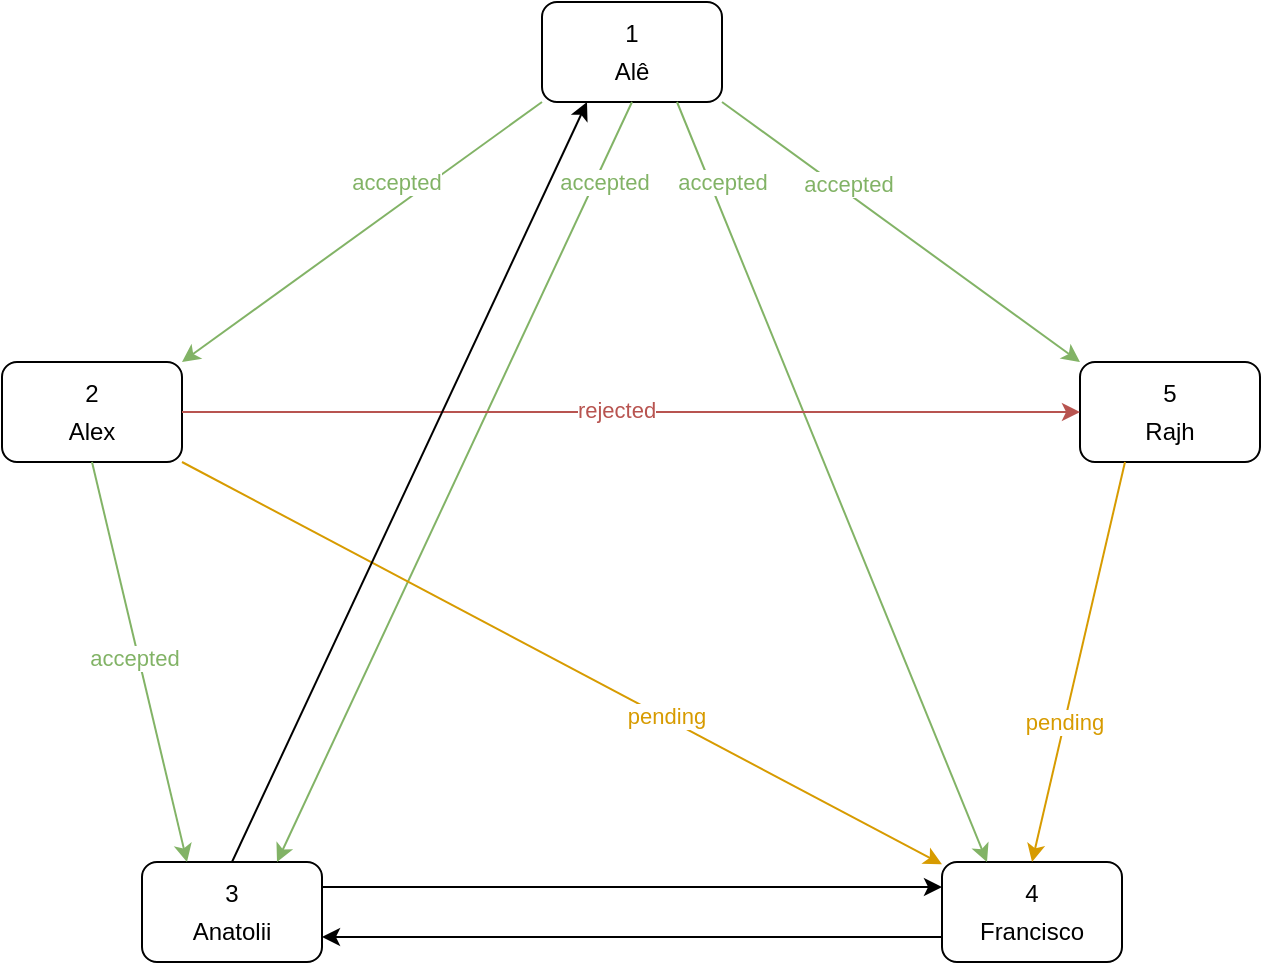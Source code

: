 <mxfile version="24.7.16">
  <diagram name="Page-1" id="GsjBTF925dW6HwYl5dRf">
    <mxGraphModel dx="1434" dy="754" grid="1" gridSize="10" guides="1" tooltips="1" connect="1" arrows="1" fold="1" page="1" pageScale="1" pageWidth="850" pageHeight="1100" math="0" shadow="0">
      <root>
        <mxCell id="0" />
        <mxCell id="1" parent="0" />
        <mxCell id="DU1PP0SDqfENR5tr1zNY-1" value="&lt;table&gt;&lt;tbody&gt;&lt;tr&gt;&lt;td&gt;2&lt;/td&gt;&lt;/tr&gt;&lt;tr&gt;&lt;td&gt;Alex&lt;/td&gt;&lt;/tr&gt;&lt;/tbody&gt;&lt;/table&gt;" style="rounded=1;whiteSpace=wrap;html=1;" vertex="1" parent="1">
          <mxGeometry x="150" y="360" width="90" height="50" as="geometry" />
        </mxCell>
        <mxCell id="DU1PP0SDqfENR5tr1zNY-2" value="&lt;table&gt;&lt;tbody&gt;&lt;tr&gt;&lt;td&gt;3&lt;/td&gt;&lt;/tr&gt;&lt;tr&gt;&lt;td&gt;Anatolii&lt;/td&gt;&lt;/tr&gt;&lt;/tbody&gt;&lt;/table&gt;" style="rounded=1;whiteSpace=wrap;html=1;" vertex="1" parent="1">
          <mxGeometry x="220" y="610" width="90" height="50" as="geometry" />
        </mxCell>
        <mxCell id="DU1PP0SDqfENR5tr1zNY-3" value="&lt;table&gt;&lt;tbody&gt;&lt;tr&gt;&lt;td&gt;1&lt;/td&gt;&lt;/tr&gt;&lt;tr&gt;&lt;td&gt;Alê&lt;/td&gt;&lt;/tr&gt;&lt;/tbody&gt;&lt;/table&gt;" style="rounded=1;whiteSpace=wrap;html=1;" vertex="1" parent="1">
          <mxGeometry x="420" y="180" width="90" height="50" as="geometry" />
        </mxCell>
        <mxCell id="DU1PP0SDqfENR5tr1zNY-4" value="&lt;table&gt;&lt;tbody&gt;&lt;tr&gt;&lt;td&gt;4&lt;/td&gt;&lt;/tr&gt;&lt;tr&gt;&lt;td&gt;Francisco&lt;/td&gt;&lt;/tr&gt;&lt;/tbody&gt;&lt;/table&gt;" style="rounded=1;whiteSpace=wrap;html=1;" vertex="1" parent="1">
          <mxGeometry x="620" y="610" width="90" height="50" as="geometry" />
        </mxCell>
        <mxCell id="DU1PP0SDqfENR5tr1zNY-5" value="&lt;table&gt;&lt;tbody&gt;&lt;tr&gt;&lt;td&gt;5&lt;/td&gt;&lt;/tr&gt;&lt;tr&gt;&lt;td&gt;Rajh&lt;/td&gt;&lt;/tr&gt;&lt;/tbody&gt;&lt;/table&gt;" style="rounded=1;whiteSpace=wrap;html=1;" vertex="1" parent="1">
          <mxGeometry x="689" y="360" width="90" height="50" as="geometry" />
        </mxCell>
        <mxCell id="DU1PP0SDqfENR5tr1zNY-9" value="" style="endArrow=classic;html=1;rounded=0;entryX=1;entryY=0;entryDx=0;entryDy=0;fillColor=#d5e8d4;strokeColor=#82b366;exitX=0;exitY=1;exitDx=0;exitDy=0;" edge="1" parent="1" source="DU1PP0SDqfENR5tr1zNY-3" target="DU1PP0SDqfENR5tr1zNY-1">
          <mxGeometry width="50" height="50" relative="1" as="geometry">
            <mxPoint x="420" y="240" as="sourcePoint" />
            <mxPoint x="450" y="470" as="targetPoint" />
          </mxGeometry>
        </mxCell>
        <mxCell id="DU1PP0SDqfENR5tr1zNY-25" value="accepted" style="edgeLabel;html=1;align=center;verticalAlign=middle;resizable=0;points=[];fontColor=#82b366;" vertex="1" connectable="0" parent="DU1PP0SDqfENR5tr1zNY-9">
          <mxGeometry x="-0.175" relative="1" as="geometry">
            <mxPoint x="1" y="-14" as="offset" />
          </mxGeometry>
        </mxCell>
        <mxCell id="DU1PP0SDqfENR5tr1zNY-10" value="" style="endArrow=classic;html=1;rounded=0;fillColor=#d5e8d4;strokeColor=#82b366;exitX=0.5;exitY=1;exitDx=0;exitDy=0;entryX=0.75;entryY=0;entryDx=0;entryDy=0;" edge="1" parent="1" source="DU1PP0SDqfENR5tr1zNY-3" target="DU1PP0SDqfENR5tr1zNY-2">
          <mxGeometry width="50" height="50" relative="1" as="geometry">
            <mxPoint x="444" y="240" as="sourcePoint" />
            <mxPoint x="310" y="610" as="targetPoint" />
          </mxGeometry>
        </mxCell>
        <mxCell id="DU1PP0SDqfENR5tr1zNY-30" value="&lt;span style=&quot;color: rgb(130, 179, 102);&quot;&gt;accepted&lt;/span&gt;" style="edgeLabel;html=1;align=center;verticalAlign=middle;resizable=0;points=[];" vertex="1" connectable="0" parent="DU1PP0SDqfENR5tr1zNY-10">
          <mxGeometry x="-0.642" relative="1" as="geometry">
            <mxPoint x="17" y="-28" as="offset" />
          </mxGeometry>
        </mxCell>
        <mxCell id="DU1PP0SDqfENR5tr1zNY-11" value="" style="endArrow=classic;html=1;rounded=0;fillColor=#d5e8d4;strokeColor=#82b366;exitX=0.75;exitY=1;exitDx=0;exitDy=0;entryX=0.25;entryY=0;entryDx=0;entryDy=0;" edge="1" parent="1" source="DU1PP0SDqfENR5tr1zNY-3" target="DU1PP0SDqfENR5tr1zNY-4">
          <mxGeometry width="50" height="50" relative="1" as="geometry">
            <mxPoint x="454" y="250" as="sourcePoint" />
            <mxPoint x="690" y="600" as="targetPoint" />
          </mxGeometry>
        </mxCell>
        <mxCell id="DU1PP0SDqfENR5tr1zNY-31" value="&lt;span style=&quot;color: rgb(130, 179, 102);&quot;&gt;accepted&lt;/span&gt;" style="edgeLabel;html=1;align=center;verticalAlign=middle;resizable=0;points=[];" vertex="1" connectable="0" parent="DU1PP0SDqfENR5tr1zNY-11">
          <mxGeometry x="-0.519" y="-2" relative="1" as="geometry">
            <mxPoint x="-13" y="-52" as="offset" />
          </mxGeometry>
        </mxCell>
        <mxCell id="DU1PP0SDqfENR5tr1zNY-12" value="" style="endArrow=classic;html=1;rounded=0;entryX=0;entryY=0;entryDx=0;entryDy=0;fillColor=#d5e8d4;strokeColor=#82b366;exitX=1;exitY=1;exitDx=0;exitDy=0;" edge="1" parent="1" source="DU1PP0SDqfENR5tr1zNY-3" target="DU1PP0SDqfENR5tr1zNY-5">
          <mxGeometry width="50" height="50" relative="1" as="geometry">
            <mxPoint x="464" y="260" as="sourcePoint" />
            <mxPoint x="270" y="415" as="targetPoint" />
          </mxGeometry>
        </mxCell>
        <mxCell id="DU1PP0SDqfENR5tr1zNY-32" value="&lt;span style=&quot;color: rgb(130, 179, 102);&quot;&gt;accepted&lt;/span&gt;" style="edgeLabel;html=1;align=center;verticalAlign=middle;resizable=0;points=[];" vertex="1" connectable="0" parent="DU1PP0SDqfENR5tr1zNY-12">
          <mxGeometry x="-0.318" y="2" relative="1" as="geometry">
            <mxPoint y="-2" as="offset" />
          </mxGeometry>
        </mxCell>
        <mxCell id="DU1PP0SDqfENR5tr1zNY-13" value="" style="endArrow=classic;html=1;rounded=0;entryX=0.25;entryY=0;entryDx=0;entryDy=0;fillColor=#d5e8d4;strokeColor=#82b366;exitX=0.5;exitY=1;exitDx=0;exitDy=0;" edge="1" parent="1" source="DU1PP0SDqfENR5tr1zNY-1" target="DU1PP0SDqfENR5tr1zNY-2">
          <mxGeometry width="50" height="50" relative="1" as="geometry">
            <mxPoint x="160" y="410" as="sourcePoint" />
            <mxPoint x="-20" y="540" as="targetPoint" />
          </mxGeometry>
        </mxCell>
        <mxCell id="DU1PP0SDqfENR5tr1zNY-33" value="&lt;span style=&quot;color: rgb(130, 179, 102);&quot;&gt;accepted&lt;/span&gt;" style="edgeLabel;html=1;align=center;verticalAlign=middle;resizable=0;points=[];" vertex="1" connectable="0" parent="DU1PP0SDqfENR5tr1zNY-13">
          <mxGeometry x="-0.025" y="-2" relative="1" as="geometry">
            <mxPoint as="offset" />
          </mxGeometry>
        </mxCell>
        <mxCell id="DU1PP0SDqfENR5tr1zNY-14" value="" style="endArrow=classic;html=1;rounded=0;fillColor=#ffe6cc;strokeColor=#d79b00;exitX=1;exitY=1;exitDx=0;exitDy=0;" edge="1" parent="1" source="DU1PP0SDqfENR5tr1zNY-1" target="DU1PP0SDqfENR5tr1zNY-4">
          <mxGeometry width="50" height="50" relative="1" as="geometry">
            <mxPoint x="170" y="420" as="sourcePoint" />
            <mxPoint x="230" y="620" as="targetPoint" />
          </mxGeometry>
        </mxCell>
        <mxCell id="DU1PP0SDqfENR5tr1zNY-36" value="pending" style="edgeLabel;html=1;align=center;verticalAlign=middle;resizable=0;points=[];fontColor=#d79b00;" vertex="1" connectable="0" parent="DU1PP0SDqfENR5tr1zNY-14">
          <mxGeometry x="0.271" y="1" relative="1" as="geometry">
            <mxPoint as="offset" />
          </mxGeometry>
        </mxCell>
        <mxCell id="DU1PP0SDqfENR5tr1zNY-15" value="" style="endArrow=classic;html=1;rounded=0;fillColor=#f8cecc;strokeColor=#b85450;exitX=1;exitY=0.5;exitDx=0;exitDy=0;" edge="1" parent="1" source="DU1PP0SDqfENR5tr1zNY-1" target="DU1PP0SDqfENR5tr1zNY-5">
          <mxGeometry width="50" height="50" relative="1" as="geometry">
            <mxPoint x="180" y="430" as="sourcePoint" />
            <mxPoint x="240" y="630" as="targetPoint" />
          </mxGeometry>
        </mxCell>
        <mxCell id="DU1PP0SDqfENR5tr1zNY-38" value="&lt;font color=&quot;#b85450&quot;&gt;rejected&lt;/font&gt;" style="edgeLabel;html=1;align=center;verticalAlign=middle;resizable=0;points=[];" vertex="1" connectable="0" parent="DU1PP0SDqfENR5tr1zNY-15">
          <mxGeometry x="-0.087" y="-1" relative="1" as="geometry">
            <mxPoint x="12" y="-2" as="offset" />
          </mxGeometry>
        </mxCell>
        <mxCell id="DU1PP0SDqfENR5tr1zNY-16" value="" style="endArrow=classic;html=1;rounded=0;fillColor=#ffe6cc;strokeColor=#d79b00;exitX=0.25;exitY=1;exitDx=0;exitDy=0;entryX=0.5;entryY=0;entryDx=0;entryDy=0;" edge="1" parent="1" source="DU1PP0SDqfENR5tr1zNY-5" target="DU1PP0SDqfENR5tr1zNY-4">
          <mxGeometry width="50" height="50" relative="1" as="geometry">
            <mxPoint x="250" y="420" as="sourcePoint" />
            <mxPoint x="630" y="621" as="targetPoint" />
          </mxGeometry>
        </mxCell>
        <mxCell id="DU1PP0SDqfENR5tr1zNY-21" value="" style="endArrow=classic;html=1;rounded=0;exitX=0.5;exitY=0;exitDx=0;exitDy=0;entryX=0.25;entryY=1;entryDx=0;entryDy=0;" edge="1" parent="1" source="DU1PP0SDqfENR5tr1zNY-2" target="DU1PP0SDqfENR5tr1zNY-3">
          <mxGeometry width="50" height="50" relative="1" as="geometry">
            <mxPoint x="450" y="510" as="sourcePoint" />
            <mxPoint x="500" y="460" as="targetPoint" />
          </mxGeometry>
        </mxCell>
        <mxCell id="DU1PP0SDqfENR5tr1zNY-23" value="" style="endArrow=classic;html=1;rounded=0;entryX=1;entryY=0.75;entryDx=0;entryDy=0;exitX=0;exitY=0.75;exitDx=0;exitDy=0;" edge="1" parent="1" source="DU1PP0SDqfENR5tr1zNY-4" target="DU1PP0SDqfENR5tr1zNY-2">
          <mxGeometry width="50" height="50" relative="1" as="geometry">
            <mxPoint x="610" y="648" as="sourcePoint" />
            <mxPoint x="740" y="410" as="targetPoint" />
          </mxGeometry>
        </mxCell>
        <mxCell id="DU1PP0SDqfENR5tr1zNY-24" value="" style="endArrow=classic;html=1;rounded=0;entryX=0;entryY=0.25;entryDx=0;entryDy=0;exitX=1;exitY=0.25;exitDx=0;exitDy=0;" edge="1" parent="1" source="DU1PP0SDqfENR5tr1zNY-2" target="DU1PP0SDqfENR5tr1zNY-4">
          <mxGeometry width="50" height="50" relative="1" as="geometry">
            <mxPoint x="810" y="430" as="sourcePoint" />
            <mxPoint x="744" y="420" as="targetPoint" />
          </mxGeometry>
        </mxCell>
        <mxCell id="DU1PP0SDqfENR5tr1zNY-37" value="pending" style="edgeLabel;html=1;align=center;verticalAlign=middle;resizable=0;points=[];fontColor=#d79b00;" vertex="1" connectable="0" parent="1">
          <mxGeometry x="681.002" y="540.0" as="geometry" />
        </mxCell>
      </root>
    </mxGraphModel>
  </diagram>
</mxfile>
